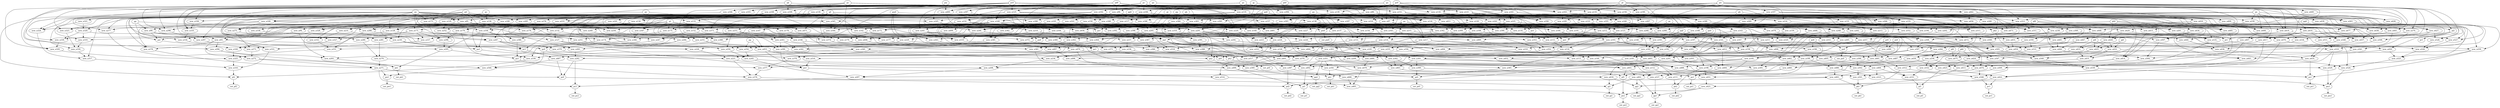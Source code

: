 digraph G {
    "new_n104_" -> "pa1";
    "new_n93_" -> "pa1";
    "new_n109_" -> "pa1";
    "new_n101_" -> "new_n93_";
    "new_n99_" -> "new_n93_";
    "new_n94_" -> "new_n93_";
    "new_n95_" -> "new_n94_";
    "new_n97_" -> "new_n94_";
    "new_n96_" -> "new_n95_";
    "pa" -> "new_n95_";
    "pd0" -> "new_n96_";
    "pe0" -> "new_n96_";
    "pt" -> "new_n97_";
    "new_n98_" -> "new_n97_";
    "pu" -> "new_n97_";
    "ps" -> "new_n98_";
    "pv" -> "new_n98_";
    "pp" -> "new_n99_";
    "new_n100_" -> "new_n99_";
    "pf" -> "new_n100_";
    "pa" -> "new_n100_";
    "new_n96_" -> "new_n101_";
    "new_n102_" -> "new_n101_";
    "new_n103_" -> "new_n101_";
    "pt" -> "new_n102_";
    "pu" -> "new_n102_";
    "pc0" -> "new_n103_";
    "ps" -> "new_n103_";
    "pv" -> "new_n103_";
    "new_n105_" -> "new_n104_";
    "new_n108_" -> "new_n104_";
    "pa" -> "new_n104_";
    "new_n106_" -> "new_n105_";
    "new_n107_" -> "new_n105_";
    "pv" -> "new_n106_";
    "ps" -> "new_n106_";
    "pu" -> "new_n107_";
    "pt" -> "new_n107_";
    "pe0" -> "new_n108_";
    "pd0" -> "new_n108_";
    "pz" -> "new_n109_";
    "pk" -> "new_n109_";
    "new_n111_" -> "pb2";
    "new_n198_" -> "pb2";
    "new_n195_" -> "new_n111_";
    "new_n181_" -> "new_n111_";
    "new_n112_" -> "new_n111_";
    "py1" -> "new_n112_";
    "new_n144_" -> "new_n112_";
    "new_n113_" -> "new_n112_";
    "new_n114_" -> "new_n113_";
    "new_n126_" -> "new_n113_";
    "new_n141_" -> "new_n113_";
    "new_n115_" -> "new_n114_";
    "new_n123_" -> "new_n114_";
    "new_n122_" -> "new_n115_";
    "new_n116_" -> "new_n115_";
    "new_n120_" -> "new_n115_";
    "pt" -> "new_n116_";
    "new_n119_" -> "new_n116_";
    "new_n117_" -> "new_n116_";
    "new_n118_" -> "new_n117_";
    "new_n119_" -> "new_n117_";
    "pw" -> "new_n117_";
    "pt" -> "new_n118_";
    "pu" -> "new_n118_";
    "ps" -> "new_n119_";
    "pv" -> "new_n119_";
    "pc0" -> "new_n120_";
    "new_n121_" -> "new_n120_";
    "pd0" -> "new_n121_";
    "pe0" -> "new_n121_";
    "new_n106_" -> "new_n122_";
    "new_n107_" -> "new_n122_";
    "pa0" -> "new_n122_";
    "new_n124_" -> "new_n123_";
    "new_n125_" -> "new_n123_";
    "pr" -> "new_n123_";
    "new_n102_" -> "new_n124_";
    "new_n106_" -> "new_n124_";
    "pa0" -> "new_n124_";
    "pc0" -> "new_n125_";
    "pe0" -> "new_n125_";
    "pd0" -> "new_n125_";
    "new_n137_" -> "new_n126_";
    "new_n127_" -> "new_n126_";
    "new_n128_" -> "new_n127_";
    "new_n132_" -> "new_n127_";
    "new_n129_" -> "new_n128_";
    "new_n131_" -> "new_n128_";
    "pa" -> "new_n128_";
    "pc" -> "new_n129_";
    "pd" -> "new_n129_";
    "new_n130_" -> "new_n129_";
    "pd0" -> "new_n130_";
    "pc0" -> "new_n130_";
    "pe0" -> "new_n130_";
    "new_n96_" -> "new_n131_";
    "new_n102_" -> "new_n131_";
    "new_n119_" -> "new_n131_";
    "new_n133_" -> "new_n132_";
    "new_n134_" -> "new_n132_";
    "new_n136_" -> "new_n132_";
    "new_n130_" -> "new_n133_";
    "pa" -> "new_n133_";
    "new_n135_" -> "new_n134_";
    "new_n119_" -> "new_n134_";
    "pt" -> "new_n135_";
    "pu" -> "new_n135_";
    "pd" -> "new_n136_";
    "pc" -> "new_n136_";
    "new_n138_" -> "new_n137_";
    "new_n140_" -> "new_n137_";
    "new_n139_" -> "new_n138_";
    "pc0" -> "new_n138_";
    "pd0" -> "new_n139_";
    "pe0" -> "new_n139_";
    "pb0" -> "new_n140_";
    "new_n118_" -> "new_n140_";
    "new_n106_" -> "new_n140_";
    "new_n138_" -> "new_n141_";
    "new_n143_" -> "new_n141_";
    "new_n142_" -> "new_n141_";
    "new_n136_" -> "new_n142_";
    "new_n117_" -> "new_n142_";
    "new_n130_" -> "new_n142_";
    "pr" -> "new_n143_";
    "new_n124_" -> "new_n143_";
    "new_n122_" -> "new_n143_";
    "new_n145_" -> "new_n144_";
    "new_n153_" -> "new_n144_";
    "new_n158_" -> "new_n144_";
    "new_n146_" -> "new_n145_";
    "new_n152_" -> "new_n145_";
    "new_n148_" -> "new_n145_";
    "new_n147_" -> "new_n146_";
    "new_n100_" -> "new_n146_";
    "new_n120_" -> "new_n147_";
    "new_n140_" -> "new_n147_";
    "new_n130_" -> "new_n148_";
    "new_n140_" -> "new_n148_";
    "new_n149_" -> "new_n148_";
    "new_n150_" -> "new_n149_";
    "new_n151_" -> "new_n149_";
    "new_n98_" -> "new_n150_";
    "pt" -> "new_n150_";
    "pe0" -> "new_n151_";
    "pd0" -> "new_n151_";
    "pc0" -> "new_n151_";
    "new_n133_" -> "new_n152_";
    "new_n150_" -> "new_n152_";
    "new_n138_" -> "new_n153_";
    "new_n116_" -> "new_n153_";
    "new_n154_" -> "new_n153_";
    "py" -> "new_n154_";
    "new_n157_" -> "new_n154_";
    "new_n155_" -> "new_n154_";
    "new_n98_" -> "new_n155_";
    "new_n156_" -> "new_n155_";
    "pt" -> "new_n155_";
    "pc0" -> "new_n156_";
    "pd0" -> "new_n156_";
    "pe0" -> "new_n156_";
    "new_n109_" -> "new_n157_";
    "pa0" -> "new_n157_";
    "new_n167_" -> "new_n158_";
    "new_n164_" -> "new_n158_";
    "new_n159_" -> "new_n158_";
    "new_n162_" -> "new_n159_";
    "new_n160_" -> "new_n159_";
    "new_n120_" -> "new_n159_";
    "new_n161_" -> "new_n160_";
    "new_n135_" -> "new_n160_";
    "ps" -> "new_n161_";
    "pv" -> "new_n161_";
    "new_n163_" -> "new_n162_";
    "new_n118_" -> "new_n162_";
    "ps" -> "new_n163_";
    "pv" -> "new_n163_";
    "pw" -> "new_n163_";
    "new_n165_" -> "new_n164_";
    "pe0" -> "new_n164_";
    "new_n102_" -> "new_n165_";
    "new_n166_" -> "new_n165_";
    "pv" -> "new_n165_";
    "pc0" -> "new_n166_";
    "ps" -> "new_n166_";
    "pd0" -> "new_n166_";
    "pl" -> "new_n167_";
    "pa0" -> "new_n167_";
    "new_n168_" -> "new_n167_";
    "pl" -> "new_n168_";
    "pz" -> "new_n168_";
    "pw" -> "new_n168_";
    "new_n170_" -> "py1";
    "new_n174_" -> "py1";
    "new_n177_" -> "py1";
    "new_n172_" -> "new_n170_";
    "new_n171_" -> "new_n170_";
    "new_n173_" -> "new_n170_";
    "new_n117_" -> "new_n171_";
    "new_n108_" -> "new_n171_";
    "pl" -> "new_n172_";
    "new_n96_" -> "new_n172_";
    "new_n124_" -> "new_n172_";
    "pc0" -> "new_n173_";
    "pa" -> "new_n173_";
    "new_n176_" -> "new_n174_";
    "new_n122_" -> "new_n174_";
    "new_n175_" -> "new_n174_";
    "new_n124_" -> "new_n175_";
    "new_n133_" -> "new_n175_";
    "pl" -> "new_n175_";
    "pl" -> "new_n176_";
    "new_n173_" -> "new_n176_";
    "new_n96_" -> "new_n176_";
    "new_n122_" -> "new_n177_";
    "new_n178_" -> "new_n177_";
    "new_n179_" -> "new_n177_";
    "new_n133_" -> "new_n178_";
    "pl" -> "new_n178_";
    "new_n140_" -> "new_n179_";
    "new_n180_" -> "new_n179_";
    "pa" -> "new_n180_";
    "pe" -> "new_n180_";
    "new_n151_" -> "new_n180_";
    "new_n192_" -> "new_n181_";
    "new_n194_" -> "new_n181_";
    "new_n182_" -> "new_n181_";
    "pn0" -> "new_n182_";
    "new_n183_" -> "new_n182_";
    "new_n191_" -> "new_n182_";
    "pq0" -> "new_n183_";
    "new_n184_" -> "new_n183_";
    "new_n188_" -> "new_n183_";
    "new_n185_" -> "new_n184_";
    "new_n186_" -> "new_n184_";
    "new_n187_" -> "new_n184_";
    "new_n135_" -> "new_n185_";
    "new_n163_" -> "new_n185_";
    "pj" -> "new_n186_";
    "new_n125_" -> "new_n186_";
    "pm0" -> "new_n187_";
    "pp0" -> "new_n187_";
    "pf0" -> "new_n188_";
    "ph0" -> "new_n188_";
    "new_n189_" -> "new_n188_";
    "new_n163_" -> "new_n189_";
    "new_n156_" -> "new_n189_";
    "new_n190_" -> "new_n189_";
    "pt" -> "new_n190_";
    "pu" -> "new_n190_";
    "pj" -> "new_n190_";
    "new_n185_" -> "new_n191_";
    "new_n120_" -> "new_n191_";
    "new_n188_" -> "new_n192_";
    "new_n193_" -> "new_n192_";
    "pn0" -> "new_n192_";
    "new_n184_" -> "new_n193_";
    "pq0" -> "new_n193_";
    "new_n189_" -> "new_n194_";
    "pf0" -> "new_n194_";
    "pr0" -> "new_n195_";
    "new_n196_" -> "new_n195_";
    "ps0" -> "new_n195_";
    "po0" -> "new_n196_";
    "new_n197_" -> "new_n196_";
    "pn0" -> "new_n197_";
    "pq0" -> "new_n197_";
    "new_n184_" -> "new_n197_";
    "new_n199_" -> "new_n198_";
    "new_n201_" -> "new_n198_";
    "new_n203_" -> "new_n198_";
    "po0" -> "new_n199_";
    "new_n200_" -> "new_n199_";
    "new_n197_" -> "new_n199_";
    "ps0" -> "new_n200_";
    "pr0" -> "new_n200_";
    "po0" -> "new_n201_";
    "new_n197_" -> "new_n201_";
    "new_n202_" -> "new_n201_";
    "new_n189_" -> "new_n202_";
    "ph0" -> "new_n202_";
    "new_n160_" -> "new_n203_";
    "new_n138_" -> "new_n203_";
    "new_n204_" -> "new_n203_";
    "new_n187_" -> "new_n204_";
    "new_n205_" -> "new_n204_";
    "new_n185_" -> "new_n205_";
    "new_n186_" -> "new_n205_";
    "new_n207_" -> "pc2";
    "new_n271_" -> "pc2";
    "new_n282_" -> "pc2";
    "new_n208_" -> "new_n207_";
    "new_n245_" -> "new_n207_";
    "new_n258_" -> "new_n207_";
    "new_n209_" -> "new_n208_";
    "new_n221_" -> "new_n208_";
    "new_n234_" -> "new_n208_";
    "pq1" -> "new_n209_";
    "new_n210_" -> "new_n209_";
    "new_n215_" -> "new_n210_";
    "new_n217_" -> "new_n210_";
    "new_n211_" -> "new_n210_";
    "new_n156_" -> "new_n211_";
    "new_n212_" -> "new_n211_";
    "new_n213_" -> "new_n211_";
    "pr" -> "new_n212_";
    "new_n124_" -> "new_n212_";
    "new_n214_" -> "new_n213_";
    "new_n105_" -> "new_n213_";
    "new_n96_" -> "new_n213_";
    "new_n109_" -> "new_n214_";
    "pw" -> "new_n214_";
    "pd" -> "new_n215_";
    "new_n139_" -> "new_n215_";
    "new_n216_" -> "new_n215_";
    "new_n106_" -> "new_n216_";
    "new_n118_" -> "new_n216_";
    "pb0" -> "new_n216_";
    "new_n216_" -> "new_n217_";
    "new_n96_" -> "new_n217_";
    "new_n220_" -> "pq1";
    "new_n219_" -> "pq1";
    "pa0" -> "pq1";
    "pe0" -> "new_n219_";
    "new_n165_" -> "new_n219_";
    "new_n97_" -> "new_n220_";
    "new_n108_" -> "new_n220_";
    "new_n230_" -> "new_n221_";
    "new_n228_" -> "new_n221_";
    "new_n222_" -> "new_n221_";
    "new_n223_" -> "new_n222_";
    "new_n224_" -> "new_n222_";
    "new_n226_" -> "new_n222_";
    "py" -> "new_n223_";
    "pa0" -> "new_n223_";
    "new_n220_" -> "new_n223_";
    "new_n108_" -> "new_n224_";
    "new_n225_" -> "new_n224_";
    "new_n149_" -> "new_n224_";
    "new_n161_" -> "new_n225_";
    "new_n118_" -> "new_n225_";
    "new_n168_" -> "new_n226_";
    "new_n219_" -> "new_n226_";
    "new_n227_" -> "new_n226_";
    "new_n162_" -> "new_n227_";
    "new_n160_" -> "new_n227_";
    "new_n125_" -> "new_n227_";
    "new_n125_" -> "new_n228_";
    "new_n140_" -> "new_n228_";
    "new_n229_" -> "new_n228_";
    "new_n219_" -> "new_n229_";
    "pz" -> "new_n229_";
    "pl" -> "new_n229_";
    "new_n231_" -> "new_n230_";
    "new_n233_" -> "new_n230_";
    "pa" -> "new_n230_";
    "new_n232_" -> "new_n231_";
    "new_n108_" -> "new_n231_";
    "new_n102_" -> "new_n232_";
    "new_n119_" -> "new_n232_";
    "pc0" -> "new_n233_";
    "px" -> "new_n233_";
    "new_n235_" -> "new_n234_";
    "new_n236_" -> "new_n234_";
    "new_n242_" -> "new_n234_";
    "new_n193_" -> "new_n235_";
    "pn0" -> "new_n235_";
    "new_n241_" -> "new_n236_";
    "new_n237_" -> "new_n236_";
    "py" -> "new_n237_";
    "new_n131_" -> "new_n237_";
    "new_n238_" -> "new_n237_";
    "new_n239_" -> "new_n238_";
    "new_n240_" -> "new_n238_";
    "new_n96_" -> "new_n239_";
    "px" -> "new_n239_";
    "new_n98_" -> "new_n240_";
    "new_n135_" -> "new_n240_";
    "new_n117_" -> "new_n241_";
    "new_n121_" -> "new_n241_";
    "pc0" -> "new_n241_";
    "new_n243_" -> "new_n242_";
    "new_n132_" -> "new_n242_";
    "new_n244_" -> "new_n242_";
    "new_n147_" -> "new_n243_";
    "pf" -> "new_n243_";
    "pj" -> "new_n244_";
    "new_n156_" -> "new_n244_";
    "new_n185_" -> "new_n244_";
    "py0" -> "new_n245_";
    "new_n250_" -> "new_n245_";
    "new_n254_" -> "new_n245_";
    "new_n94_" -> "py0";
    "py" -> "py0";
    "new_n247_" -> "py0";
    "new_n152_" -> "new_n247_";
    "new_n248_" -> "new_n247_";
    "new_n249_" -> "new_n247_";
    "pc0" -> "new_n248_";
    "new_n160_" -> "new_n248_";
    "new_n95_" -> "new_n248_";
    "new_n95_" -> "new_n249_";
    "new_n225_" -> "new_n249_";
    "new_n142_" -> "new_n250_";
    "new_n253_" -> "new_n250_";
    "new_n251_" -> "new_n250_";
    "new_n130_" -> "new_n251_";
    "new_n140_" -> "new_n251_";
    "new_n252_" -> "new_n251_";
    "new_n129_" -> "new_n252_";
    "new_n134_" -> "new_n252_";
    "new_n140_" -> "new_n253_";
    "new_n151_" -> "new_n253_";
    "pe" -> "new_n253_";
    "pg" -> "new_n254_";
    "new_n255_" -> "new_n254_";
    "new_n257_" -> "new_n254_";
    "new_n131_" -> "new_n255_";
    "new_n129_" -> "new_n255_";
    "new_n256_" -> "new_n255_";
    "new_n232_" -> "new_n256_";
    "new_n130_" -> "new_n256_";
    "pd" -> "new_n256_";
    "new_n143_" -> "new_n257_";
    "new_n156_" -> "new_n257_";
    "new_n259_" -> "new_n258_";
    "new_n264_" -> "new_n258_";
    "new_n263_" -> "new_n259_";
    "new_n239_" -> "new_n259_";
    "pt1" -> "new_n259_";
    "new_n262_" -> "pt1";
    "new_n156_" -> "pt1";
    "new_n261_" -> "pt1";
    "new_n131_" -> "new_n261_";
    "new_n233_" -> "new_n261_";
    "new_n117_" -> "new_n262_";
    "new_n134_" -> "new_n262_";
    "new_n140_" -> "new_n262_";
    "new_n107_" -> "new_n263_";
    "new_n119_" -> "new_n263_";
    "new_n270_" -> "new_n264_";
    "new_n265_" -> "new_n264_";
    "new_n266_" -> "new_n265_";
    "new_n268_" -> "new_n265_";
    "new_n267_" -> "new_n266_";
    "new_n107_" -> "new_n266_";
    "pb" -> "new_n266_";
    "new_n163_" -> "new_n267_";
    "new_n156_" -> "new_n267_";
    "new_n269_" -> "new_n268_";
    "new_n98_" -> "new_n268_";
    "new_n156_" -> "new_n268_";
    "new_n107_" -> "new_n269_";
    "px" -> "new_n269_";
    "pb" -> "new_n269_";
    "new_n263_" -> "new_n270_";
    "new_n96_" -> "new_n270_";
    "pw" -> "new_n270_";
    "new_n278_" -> "new_n271_";
    "new_n272_" -> "new_n271_";
    "new_n279_" -> "new_n271_";
    "new_n277_" -> "new_n272_";
    "new_n93_" -> "new_n272_";
    "new_n273_" -> "new_n272_";
    "new_n128_" -> "new_n273_";
    "pi2" -> "new_n273_";
    "new_n275_" -> "new_n273_";
    "new_n99_" -> "pi2";
    "new_n162_" -> "pi2";
    "new_n156_" -> "pi2";
    "pd" -> "new_n275_";
    "new_n100_" -> "new_n275_";
    "new_n276_" -> "new_n275_";
    "new_n135_" -> "new_n276_";
    "new_n125_" -> "new_n276_";
    "new_n119_" -> "new_n276_";
    "pl" -> "new_n277_";
    "pa0" -> "new_n277_";
    "pw" -> "new_n277_";
    "new_n93_" -> "new_n278_";
    "pa0" -> "new_n278_";
    "pl" -> "new_n278_";
    "new_n280_" -> "new_n279_";
    "new_n281_" -> "new_n279_";
    "pc0" -> "new_n280_";
    "new_n100_" -> "new_n280_";
    "new_n171_" -> "new_n280_";
    "new_n143_" -> "new_n281_";
    "new_n125_" -> "new_n281_";
    "pa" -> "new_n281_";
    "pa1" -> "new_n282_";
    "py1" -> "new_n282_";
    "new_n283_" -> "new_n282_";
    "pw" -> "new_n283_";
    "new_n104_" -> "new_n283_";
    "new_n284_" -> "new_n283_";
    "new_n212_" -> "new_n284_";
    "new_n285_" -> "new_n284_";
    "pe0" -> "new_n285_";
    "new_n166_" -> "new_n285_";
    "pa" -> "new_n285_";
    "new_n230_" -> "pc1";
    "new_n287_" -> "pc1";
    "new_n132_" -> "pc1";
    "pe0" -> "new_n287_";
    "new_n288_" -> "new_n287_";
    "pa" -> "new_n287_";
    "pd0" -> "new_n288_";
    "new_n216_" -> "new_n288_";
    "pd" -> "new_n288_";
    "new_n217_" -> "pa2";
    "new_n291_" -> "pa2";
    "new_n290_" -> "pa2";
    "new_n243_" -> "new_n290_";
    "new_n287_" -> "new_n290_";
    "new_n253_" -> "new_n290_";
    "new_n140_" -> "new_n291_";
    "new_n121_" -> "new_n291_";
    "pc0" -> "new_n291_";
    "new_n293_" -> "pb1";
    "new_n272_" -> "pb1";
    "new_n295_" -> "pb1";
    "pl" -> "new_n293_";
    "new_n294_" -> "new_n293_";
    "new_n174_" -> "new_n293_";
    "new_n93_" -> "new_n294_";
    "new_n109_" -> "new_n294_";
    "new_n297_" -> "new_n295_";
    "new_n104_" -> "new_n295_";
    "new_n296_" -> "new_n295_";
    "new_n173_" -> "new_n296_";
    "new_n171_" -> "new_n296_";
    "new_n179_" -> "new_n296_";
    "new_n298_" -> "new_n297_";
    "pw" -> "new_n297_";
    "pl" -> "new_n298_";
    "pk" -> "new_n298_";
    "pz" -> "new_n298_";
    "new_n199_" -> "pe1";
    "new_n305_" -> "pe1";
    "new_n300_" -> "pe1";
    "new_n301_" -> "new_n300_";
    "new_n302_" -> "new_n300_";
    "new_n114_" -> "new_n301_";
    "new_n222_" -> "new_n301_";
    "new_n137_" -> "new_n302_";
    "new_n303_" -> "new_n302_";
    "pq1" -> "new_n303_";
    "new_n217_" -> "new_n303_";
    "new_n304_" -> "new_n303_";
    "pt" -> "new_n304_";
    "new_n151_" -> "new_n304_";
    "new_n119_" -> "new_n304_";
    "new_n306_" -> "new_n305_";
    "new_n265_" -> "new_n305_";
    "new_n314_" -> "new_n305_";
    "new_n307_" -> "new_n306_";
    "new_n158_" -> "new_n306_";
    "new_n313_" -> "new_n307_";
    "new_n164_" -> "new_n307_";
    "new_n308_" -> "new_n307_";
    "new_n309_" -> "new_n308_";
    "new_n310_" -> "new_n308_";
    "new_n311_" -> "new_n308_";
    "new_n97_" -> "new_n309_";
    "new_n121_" -> "new_n309_";
    "new_n150_" -> "new_n310_";
    "new_n121_" -> "new_n310_";
    "pc0" -> "new_n310_";
    "new_n312_" -> "new_n311_";
    "new_n98_" -> "new_n311_";
    "new_n125_" -> "new_n311_";
    "px" -> "new_n312_";
    "pw" -> "new_n312_";
    "new_n107_" -> "new_n312_";
    "pz" -> "new_n313_";
    "pa0" -> "new_n313_";
    "pl" -> "new_n313_";
    "new_n138_" -> "new_n314_";
    "new_n143_" -> "new_n314_";
    "new_n215_" -> "new_n314_";
    "new_n316_" -> "pf2";
    "pa" -> "pf2";
    "new_n339_" -> "pf2";
    "new_n317_" -> "new_n316_";
    "new_n333_" -> "new_n316_";
    "new_n325_" -> "new_n316_";
    "new_n324_" -> "new_n317_";
    "new_n318_" -> "new_n317_";
    "pa0" -> "new_n317_";
    "new_n323_" -> "new_n318_";
    "new_n321_" -> "new_n318_";
    "new_n319_" -> "new_n318_";
    "new_n125_" -> "new_n319_";
    "new_n322_" -> "new_n319_";
    "new_n320_" -> "new_n319_";
    "new_n321_" -> "new_n320_";
    "new_n98_" -> "new_n320_";
    "new_n96_" -> "new_n321_";
    "new_n102_" -> "new_n321_";
    "new_n102_" -> "new_n322_";
    "new_n106_" -> "new_n322_";
    "new_n106_" -> "new_n323_";
    "pc0" -> "new_n323_";
    "pl" -> "new_n323_";
    "new_n130_" -> "new_n324_";
    "new_n125_" -> "new_n324_";
    "new_n105_" -> "new_n324_";
    "new_n326_" -> "new_n325_";
    "new_n329_" -> "new_n325_";
    "new_n331_" -> "new_n325_";
    "new_n328_" -> "new_n326_";
    "new_n327_" -> "new_n326_";
    "pc0" -> "new_n326_";
    "new_n96_" -> "new_n327_";
    "new_n150_" -> "new_n327_";
    "new_n171_" -> "new_n327_";
    "new_n131_" -> "new_n328_";
    "new_n136_" -> "new_n328_";
    "pz" -> "new_n329_";
    "pw" -> "new_n329_";
    "new_n330_" -> "new_n329_";
    "new_n108_" -> "new_n330_";
    "new_n105_" -> "new_n330_";
    "new_n320_" -> "new_n330_";
    "new_n332_" -> "new_n331_";
    "new_n252_" -> "new_n331_";
    "new_n288_" -> "new_n331_";
    "new_n231_" -> "new_n332_";
    "new_n233_" -> "new_n332_";
    "new_n337_" -> "new_n333_";
    "new_n334_" -> "new_n333_";
    "pf" -> "new_n333_";
    "new_n101_" -> "new_n334_";
    "new_n335_" -> "new_n334_";
    "pp" -> "new_n334_";
    "new_n336_" -> "new_n335_";
    "new_n96_" -> "new_n335_";
    "pw" -> "new_n335_";
    "new_n98_" -> "new_n336_";
    "pu" -> "new_n336_";
    "new_n171_" -> "new_n337_";
    "new_n147_" -> "new_n337_";
    "new_n338_" -> "new_n337_";
    "pd" -> "new_n338_";
    "new_n276_" -> "new_n338_";
    "new_n346_" -> "new_n339_";
    "new_n179_" -> "new_n339_";
    "new_n340_" -> "new_n339_";
    "pu0" -> "new_n340_";
    "new_n344_" -> "new_n340_";
    "new_n342_" -> "pu0";
    "new_n320_" -> "pu0";
    "new_n343_" -> "pu0";
    "new_n225_" -> "new_n342_";
    "new_n96_" -> "new_n342_";
    "pa" -> "new_n343_";
    "py" -> "new_n343_";
    "pc0" -> "new_n344_";
    "new_n345_" -> "new_n344_";
    "new_n160_" -> "new_n344_";
    "pa" -> "new_n345_";
    "new_n96_" -> "new_n345_";
    "new_n347_" -> "new_n346_";
    "pb" -> "new_n346_";
    "new_n312_" -> "new_n346_";
    "new_n156_" -> "new_n347_";
    "new_n98_" -> "new_n347_";
    "new_n348_" -> "new_n347_";
    "new_n108_" -> "new_n348_";
    "new_n119_" -> "new_n348_";
    "new_n300_" -> "pd1";
    "new_n350_" -> "pd1";
    "new_n365_" -> "pd1";
    "new_n351_" -> "new_n350_";
    "new_n182_" -> "new_n350_";
    "new_n361_" -> "new_n350_";
    "new_n359_" -> "new_n351_";
    "new_n356_" -> "new_n351_";
    "new_n352_" -> "new_n351_";
    "new_n151_" -> "new_n352_";
    "new_n122_" -> "new_n352_";
    "new_n353_" -> "new_n352_";
    "new_n355_" -> "new_n353_";
    "new_n105_" -> "new_n353_";
    "po1" -> "new_n353_";
    "new_n124_" -> "po1";
    "new_n151_" -> "po1";
    "pz" -> "new_n355_";
    "pw" -> "new_n355_";
    "new_n121_" -> "new_n355_";
    "new_n229_" -> "new_n356_";
    "pn1" -> "new_n356_";
    "new_n212_" -> "pn1";
    "new_n358_" -> "pn1";
    "pc0" -> "new_n358_";
    "new_n121_" -> "new_n358_";
    "ps" -> "new_n358_";
    "new_n360_" -> "new_n359_";
    "new_n312_" -> "new_n359_";
    "new_n348_" -> "new_n360_";
    "pb" -> "new_n360_";
    "new_n362_" -> "new_n361_";
    "new_n363_" -> "new_n361_";
    "new_n364_" -> "new_n361_";
    "new_n309_" -> "new_n362_";
    "new_n164_" -> "new_n362_";
    "pa0" -> "new_n362_";
    "pm0" -> "new_n363_";
    "new_n205_" -> "new_n363_";
    "pp0" -> "new_n363_";
    "new_n241_" -> "new_n364_";
    "new_n268_" -> "new_n364_";
    "new_n291_" -> "new_n364_";
    "new_n195_" -> "new_n365_";
    "new_n193_" -> "new_n365_";
    "new_n366_" -> "new_n365_";
    "pm0" -> "new_n366_";
    "new_n205_" -> "new_n366_";
    "new_n367_" -> "new_n366_";
    "new_n244_" -> "new_n367_";
    "new_n266_" -> "new_n367_";
    "new_n369_" -> "pg2";
    "new_n351_" -> "pg2";
    "new_n374_" -> "new_n369_";
    "new_n371_" -> "new_n369_";
    "new_n370_" -> "new_n369_";
    "new_n222_" -> "new_n370_";
    "new_n303_" -> "new_n370_";
    "new_n373_" -> "new_n371_";
    "new_n372_" -> "new_n371_";
    "new_n265_" -> "new_n371_";
    "new_n232_" -> "new_n372_";
    "new_n120_" -> "new_n372_";
    "new_n253_" -> "new_n372_";
    "new_n117_" -> "new_n373_";
    "new_n136_" -> "new_n373_";
    "new_n130_" -> "new_n373_";
    "pc0" -> "new_n374_";
    "new_n171_" -> "new_n374_";
    "pf" -> "new_n374_";
    "new_n376_" -> "pd2";
    "new_n387_" -> "pd2";
    "new_n201_" -> "pd2";
    "px1" -> "new_n376_";
    "new_n221_" -> "new_n376_";
    "new_n377_" -> "new_n376_";
    "new_n378_" -> "new_n377_";
    "new_n279_" -> "new_n377_";
    "new_n314_" -> "new_n377_";
    "pq1" -> "new_n378_";
    "new_n379_" -> "new_n378_";
    "new_n381_" -> "new_n378_";
    "new_n287_" -> "new_n379_";
    "new_n380_" -> "new_n379_";
    "new_n275_" -> "new_n379_";
    "pl" -> "new_n380_";
    "pz" -> "new_n380_";
    "new_n164_" -> "new_n380_";
    "new_n384_" -> "new_n381_";
    "new_n383_" -> "new_n381_";
    "new_n382_" -> "new_n381_";
    "new_n160_" -> "new_n382_";
    "new_n140_" -> "new_n382_";
    "new_n138_" -> "new_n382_";
    "new_n102_" -> "new_n383_";
    "new_n161_" -> "new_n383_";
    "pc0" -> "new_n383_";
    "ph" -> "new_n384_";
    "pi" -> "new_n384_";
    "pq" -> "new_n384_";
    "new_n284_" -> "px1";
    "new_n386_" -> "px1";
    "new_n295_" -> "px1";
    "new_n104_" -> "new_n386_";
    "new_n109_" -> "new_n386_";
    "pl" -> "new_n386_";
    "new_n235_" -> "new_n387_";
    "new_n388_" -> "new_n387_";
    "new_n389_" -> "new_n388_";
    "new_n153_" -> "new_n388_";
    "new_n391_" -> "new_n388_";
    "new_n390_" -> "new_n389_";
    "pf" -> "new_n389_";
    "pp" -> "new_n389_";
    "new_n156_" -> "new_n390_";
    "new_n162_" -> "new_n390_";
    "new_n101_" -> "new_n390_";
    "new_n392_" -> "new_n391_";
    "new_n398_" -> "new_n391_";
    "pz1" -> "new_n391_";
    "new_n396_" -> "new_n392_";
    "new_n395_" -> "new_n392_";
    "new_n393_" -> "new_n392_";
    "po" -> "new_n393_";
    "new_n394_" -> "new_n393_";
    "new_n139_" -> "new_n393_";
    "pb0" -> "new_n394_";
    "pc0" -> "new_n394_";
    "px" -> "new_n395_";
    "new_n119_" -> "new_n395_";
    "new_n102_" -> "new_n395_";
    "new_n135_" -> "new_n396_";
    "new_n106_" -> "new_n396_";
    "new_n397_" -> "new_n396_";
    "pv" -> "new_n397_";
    "pn" -> "new_n397_";
    "new_n384_" -> "new_n398_";
    "new_n162_" -> "new_n398_";
    "new_n138_" -> "new_n398_";
    "new_n393_" -> "pz1";
    "new_n400_" -> "pz1";
    "pm" -> "new_n400_";
    "pn" -> "new_n400_";
    "pv" -> "new_n400_";
    "new_n402_" -> "pg1";
    "new_n413_" -> "pg1";
    "new_n418_" -> "pg1";
    "new_n403_" -> "new_n402_";
    "new_n404_" -> "new_n402_";
    "new_n195_" -> "new_n403_";
    "new_n241_" -> "new_n403_";
    "new_n351_" -> "new_n403_";
    "new_n405_" -> "new_n404_";
    "new_n182_" -> "new_n404_";
    "new_n412_" -> "new_n404_";
    "new_n215_" -> "new_n405_";
    "new_n406_" -> "new_n405_";
    "new_n411_" -> "new_n406_";
    "new_n407_" -> "new_n406_";
    "new_n211_" -> "new_n406_";
    "pw" -> "new_n407_";
    "new_n410_" -> "new_n407_";
    "new_n408_" -> "new_n407_";
    "px" -> "new_n408_";
    "pa0" -> "new_n408_";
    "new_n409_" -> "new_n408_";
    "new_n156_" -> "new_n409_";
    "new_n118_" -> "new_n409_";
    "new_n119_" -> "new_n409_";
    "new_n322_" -> "new_n410_";
    "pe0" -> "new_n410_";
    "new_n139_" -> "new_n411_";
    "new_n394_" -> "new_n411_";
    "po" -> "new_n411_";
    "new_n193_" -> "new_n412_";
    "new_n257_" -> "new_n412_";
    "new_n141_" -> "new_n412_";
    "new_n417_" -> "new_n413_";
    "new_n414_" -> "new_n413_";
    "new_n258_" -> "new_n413_";
    "new_n121_" -> "new_n414_";
    "new_n225_" -> "new_n414_";
    "new_n415_" -> "new_n414_";
    "new_n157_" -> "new_n415_";
    "new_n416_" -> "new_n415_";
    "new_n161_" -> "new_n416_";
    "new_n107_" -> "new_n416_";
    "pe0" -> "new_n416_";
    "new_n410_" -> "new_n417_";
    "px" -> "new_n417_";
    "new_n291_" -> "new_n418_";
    "new_n419_" -> "new_n418_";
    "new_n393_" -> "new_n419_";
    "pv" -> "new_n419_";
    "pn" -> "new_n419_";
    "pf1" -> "pe2";
    "new_n421_" -> "pe2";
    "new_n465_" -> "pe2";
    "new_n422_" -> "new_n421_";
    "new_n451_" -> "new_n421_";
    "new_n423_" -> "new_n422_";
    "new_n435_" -> "new_n422_";
    "new_n443_" -> "new_n422_";
    "new_n424_" -> "new_n423_";
    "new_n430_" -> "new_n423_";
    "new_n431_" -> "new_n423_";
    "new_n425_" -> "new_n424_";
    "pk0" -> "new_n424_";
    "pi0" -> "new_n425_";
    "pj0" -> "new_n425_";
    "new_n426_" -> "new_n425_";
    "ph0" -> "new_n426_";
    "new_n429_" -> "new_n426_";
    "new_n427_" -> "new_n426_";
    "new_n98_" -> "new_n427_";
    "new_n135_" -> "new_n427_";
    "new_n428_" -> "new_n427_";
    "pe0" -> "new_n428_";
    "pd0" -> "new_n428_";
    "px" -> "new_n428_";
    "pf0" -> "new_n429_";
    "pg0" -> "new_n429_";
    "pk0" -> "new_n430_";
    "new_n425_" -> "new_n430_";
    "pl0" -> "new_n430_";
    "new_n432_" -> "new_n431_";
    "new_n433_" -> "new_n431_";
    "new_n434_" -> "new_n431_";
    "pi0" -> "new_n432_";
    "new_n426_" -> "new_n432_";
    "pj0" -> "new_n432_";
    "new_n426_" -> "new_n433_";
    "pi0" -> "new_n433_";
    "new_n160_" -> "new_n434_";
    "new_n130_" -> "new_n434_";
    "new_n442_" -> "new_n435_";
    "new_n436_" -> "new_n435_";
    "new_n441_" -> "new_n435_";
    "new_n101_" -> "new_n436_";
    "new_n440_" -> "new_n436_";
    "new_n437_" -> "new_n436_";
    "new_n97_" -> "new_n437_";
    "new_n155_" -> "new_n437_";
    "new_n438_" -> "new_n437_";
    "pe0" -> "new_n438_";
    "new_n439_" -> "new_n438_";
    "new_n416_" -> "new_n438_";
    "new_n106_" -> "new_n439_";
    "new_n135_" -> "new_n439_";
    "new_n99_" -> "new_n440_";
    "pf" -> "new_n440_";
    "new_n439_" -> "new_n441_";
    "new_n109_" -> "new_n441_";
    "pe0" -> "new_n441_";
    "pk" -> "new_n442_";
    "pz" -> "new_n442_";
    "ph0" -> "new_n443_";
    "new_n450_" -> "new_n443_";
    "new_n444_" -> "new_n443_";
    "new_n447_" -> "new_n444_";
    "new_n448_" -> "new_n444_";
    "new_n445_" -> "new_n444_";
    "pw" -> "new_n445_";
    "new_n416_" -> "new_n445_";
    "new_n446_" -> "new_n445_";
    "new_n232_" -> "new_n446_";
    "new_n108_" -> "new_n446_";
    "py" -> "new_n446_";
    "new_n429_" -> "new_n447_";
    "new_n427_" -> "new_n447_";
    "new_n240_" -> "new_n448_";
    "new_n449_" -> "new_n448_";
    "pc0" -> "new_n448_";
    "pe0" -> "new_n449_";
    "pw" -> "new_n449_";
    "new_n427_" -> "new_n450_";
    "new_n429_" -> "new_n450_";
    "new_n198_" -> "new_n451_";
    "new_n258_" -> "new_n451_";
    "new_n452_" -> "new_n451_";
    "new_n453_" -> "new_n452_";
    "new_n454_" -> "new_n452_";
    "new_n458_" -> "new_n452_";
    "pg" -> "new_n453_";
    "new_n255_" -> "new_n453_";
    "new_n373_" -> "new_n453_";
    "new_n417_" -> "new_n454_";
    "pk2" -> "new_n454_";
    "new_n455_" -> "new_n454_";
    "new_n456_" -> "new_n455_";
    "new_n105_" -> "new_n455_";
    "new_n238_" -> "new_n455_";
    "new_n96_" -> "new_n456_";
    "new_n442_" -> "new_n456_";
    "py" -> "pk2";
    "pw" -> "pk2";
    "new_n131_" -> "pk2";
    "new_n216_" -> "new_n458_";
    "new_n140_" -> "new_n458_";
    "new_n125_" -> "new_n458_";
    "new_n403_" -> "pf1";
    "new_n460_" -> "pf1";
    "new_n463_" -> "pf1";
    "new_n461_" -> "new_n460_";
    "new_n462_" -> "new_n460_";
    "new_n414_" -> "new_n460_";
    "pr0" -> "new_n461_";
    "ps0" -> "new_n461_";
    "new_n196_" -> "new_n461_";
    "new_n244_" -> "new_n462_";
    "new_n158_" -> "new_n462_";
    "new_n307_" -> "new_n462_";
    "new_n301_" -> "new_n463_";
    "new_n302_" -> "new_n463_";
    "new_n464_" -> "new_n463_";
    "new_n291_" -> "new_n464_";
    "new_n314_" -> "new_n464_";
    "pz0" -> "new_n465_";
    "new_n468_" -> "new_n465_";
    "new_n479_" -> "new_n465_";
    "new_n271_" -> "pz0";
    "new_n282_" -> "pz0";
    "new_n467_" -> "pz0";
    "pc1" -> "new_n467_";
    "new_n146_" -> "new_n467_";
    "ph2" -> "new_n468_";
    "new_n387_" -> "new_n468_";
    "new_n474_" -> "new_n468_";
    "new_n243_" -> "ph2";
    "new_n472_" -> "ph2";
    "new_n470_" -> "ph2";
    "new_n374_" -> "new_n470_";
    "new_n471_" -> "new_n470_";
    "pf" -> "new_n471_";
    "pd" -> "new_n471_";
    "new_n276_" -> "new_n471_";
    "new_n390_" -> "new_n472_";
    "new_n473_" -> "new_n472_";
    "pf" -> "new_n472_";
    "new_n156_" -> "new_n473_";
    "new_n162_" -> "new_n473_";
    "new_n442_" -> "new_n473_";
    "new_n475_" -> "new_n474_";
    "new_n478_" -> "new_n474_";
    "new_n476_" -> "new_n474_";
    "pk0" -> "new_n475_";
    "pl0" -> "new_n475_";
    "new_n425_" -> "new_n475_";
    "pa0" -> "new_n476_";
    "new_n131_" -> "new_n476_";
    "new_n477_" -> "new_n476_";
    "new_n439_" -> "new_n477_";
    "new_n225_" -> "new_n477_";
    "new_n449_" -> "new_n477_";
    "new_n138_" -> "new_n478_";
    "new_n162_" -> "new_n478_";
    "new_n384_" -> "new_n478_";
    "new_n181_" -> "new_n479_";
    "new_n245_" -> "new_n479_";
    "new_n480_" -> "new_n479_";
    "new_n481_" -> "new_n480_";
    "new_n383_" -> "new_n480_";
    "new_n406_" -> "new_n480_";
    "new_n225_" -> "new_n481_";
    "pa0" -> "new_n481_";
    "pe0" -> "new_n481_";
    "new_n483_" -> "pi1";
    "new_n490_" -> "pi1";
    "new_n492_" -> "pi1";
    "new_n484_" -> "new_n483_";
    "new_n486_" -> "new_n483_";
    "new_n488_" -> "new_n483_";
    "new_n301_" -> "new_n484_";
    "new_n485_" -> "new_n484_";
    "new_n125_" -> "new_n485_";
    "new_n216_" -> "new_n485_";
    "new_n304_" -> "new_n485_";
    "new_n199_" -> "new_n486_";
    "new_n487_" -> "new_n486_";
    "new_n257_" -> "new_n487_";
    "new_n448_" -> "new_n487_";
    "new_n264_" -> "new_n487_";
    "new_n430_" -> "new_n488_";
    "new_n236_" -> "new_n488_";
    "new_n489_" -> "new_n488_";
    "new_n419_" -> "new_n489_";
    "new_n411_" -> "new_n489_";
    "pa2" -> "new_n490_";
    "new_n491_" -> "new_n490_";
    "new_n470_" -> "new_n490_";
    "pq1" -> "new_n491_";
    "new_n248_" -> "new_n491_";
    "new_n126_" -> "new_n491_";
    "new_n351_" -> "new_n492_";
    "new_n453_" -> "new_n492_";
    "new_n493_" -> "new_n492_";
    "new_n432_" -> "new_n493_";
    "new_n433_" -> "new_n493_";
    "new_n494_" -> "new_n493_";
    "new_n160_" -> "new_n494_";
    "new_n138_" -> "new_n494_";
    "new_n447_" -> "new_n494_";
    "new_n350_" -> "ph1";
    "new_n496_" -> "ph1";
    "new_n201_" -> "ph1";
    "new_n497_" -> "new_n496_";
    "new_n141_" -> "new_n496_";
    "new_n215_" -> "new_n497_";
    "new_n310_" -> "new_n497_";
    "new_n498_" -> "new_n497_";
    "pa0" -> "new_n498_";
    "new_n416_" -> "new_n498_";
    "new_n499_" -> "new_n498_";
    "new_n120_" -> "new_n499_";
    "new_n162_" -> "new_n499_";
    "new_n483_" -> "pk1";
    "new_n501_" -> "pk1";
    "new_n512_" -> "pk1";
    "new_n502_" -> "new_n501_";
    "new_n509_" -> "new_n501_";
    "new_n201_" -> "new_n501_";
    "new_n306_" -> "new_n502_";
    "new_n503_" -> "new_n502_";
    "new_n504_" -> "new_n502_";
    "new_n352_" -> "new_n503_";
    "new_n356_" -> "new_n503_";
    "new_n505_" -> "new_n504_";
    "new_n507_" -> "new_n504_";
    "new_n508_" -> "new_n504_";
    "new_n506_" -> "new_n505_";
    "new_n217_" -> "new_n505_";
    "new_n291_" -> "new_n505_";
    "new_n220_" -> "new_n506_";
    "pa0" -> "new_n506_";
    "new_n125_" -> "new_n507_";
    "new_n140_" -> "new_n507_";
    "new_n434_" -> "new_n507_";
    "new_n416_" -> "new_n508_";
    "new_n410_" -> "new_n508_";
    "pw" -> "new_n508_";
    "new_n424_" -> "new_n509_";
    "new_n510_" -> "new_n509_";
    "px" -> "new_n510_";
    "new_n511_" -> "new_n510_";
    "new_n141_" -> "new_n510_";
    "new_n410_" -> "new_n511_";
    "new_n409_" -> "new_n511_";
    "new_n461_" -> "new_n512_";
    "new_n414_" -> "new_n512_";
    "new_n402_" -> "pj1";
    "new_n514_" -> "pj1";
    "new_n418_" -> "pj1";
    "pu1" -> "new_n514_";
    "new_n517_" -> "new_n514_";
    "new_n516_" -> "pu1";
    "new_n290_" -> "pu1";
    "new_n127_" -> "pu1";
    "new_n453_" -> "new_n516_";
    "new_n470_" -> "new_n516_";
    "pq1" -> "new_n517_";
    "new_n518_" -> "new_n517_";
    "new_n520_" -> "new_n517_";
    "new_n204_" -> "new_n518_";
    "new_n519_" -> "new_n518_";
    "new_n458_" -> "new_n518_";
    "new_n156_" -> "new_n519_";
    "new_n140_" -> "new_n519_";
    "new_n244_" -> "new_n519_";
    "new_n137_" -> "new_n520_";
    "new_n446_" -> "new_n520_";
    "pl2" -> "new_n520_";
    "new_n131_" -> "pl2";
    "pw" -> "pl2";
    "new_n523_" -> "pm1";
    "new_n524_" -> "pm1";
    "new_n529_" -> "pm1";
    "new_n484_" -> "new_n523_";
    "new_n486_" -> "new_n523_";
    "new_n432_" -> "new_n524_";
    "new_n525_" -> "new_n524_";
    "new_n520_" -> "new_n524_";
    "ph0" -> "new_n525_";
    "new_n450_" -> "new_n525_";
    "new_n526_" -> "new_n525_";
    "new_n527_" -> "new_n526_";
    "new_n248_" -> "new_n526_";
    "new_n528_" -> "new_n526_";
    "new_n360_" -> "new_n527_";
    "new_n107_" -> "new_n527_";
    "px" -> "new_n527_";
    "pf0" -> "new_n528_";
    "new_n427_" -> "new_n528_";
    "pg0" -> "new_n528_";
    "new_n209_" -> "new_n529_";
    "new_n259_" -> "new_n529_";
    "new_n510_" -> "new_n529_";
    "new_n531_" -> "pl1";
    "new_n423_" -> "pl1";
    "new_n484_" -> "new_n531_";
    "new_n532_" -> "new_n531_";
    "new_n405_" -> "new_n531_";
    "new_n258_" -> "new_n532_";
    "new_n533_" -> "new_n532_";
    "new_n535_" -> "new_n532_";
    "new_n359_" -> "new_n533_";
    "new_n217_" -> "new_n533_";
    "new_n534_" -> "new_n533_";
    "new_n419_" -> "new_n534_";
    "new_n441_" -> "new_n534_";
    "py" -> "new_n535_";
    "new_n131_" -> "new_n535_";
    "new_n248_" -> "new_n535_";
    "new_n402_" -> "pp1";
    "new_n421_" -> "pp1";
    "new_n537_" -> "pp1";
    "new_n460_" -> "new_n537_";
    "new_n490_" -> "new_n537_";
    "new_n301_" -> "new_n537_";
    "new_n539_" -> "ps1";
    "new_n435_" -> "ps1";
    "new_n259_" -> "ps1";
    "new_n540_" -> "new_n539_";
    "new_n211_" -> "new_n539_";
    "new_n407_" -> "new_n539_";
    "new_n257_" -> "new_n540_";
    "new_n541_" -> "new_n540_";
    "new_n454_" -> "new_n540_";
    "new_n270_" -> "new_n541_";
    "new_n419_" -> "new_n541_";
    "new_n476_" -> "new_n541_";
    "new_n340_" -> "pt0";
    "new_n154_" -> "pt0";
    "new_n544_" -> "pw1";
    "new_n271_" -> "pw1";
    "new_n294_" -> "new_n544_";
    "py0" -> "new_n544_";
    "new_n467_" -> "new_n544_";
    "new_n546_" -> "pv1";
    "new_n422_" -> "pv1";
    "new_n512_" -> "new_n546_";
    "new_n474_" -> "new_n546_";
    "new_n547_" -> "new_n546_";
    "new_n472_" -> "new_n547_";
    "new_n307_" -> "new_n547_";
    "new_n548_" -> "new_n547_";
    "new_n384_" -> "new_n548_";
    "new_n383_" -> "new_n548_";
    "pl2" -> "new_n548_";
    "new_n157_" -> "pw0";
    "new_n155_" -> "pw0";
    "new_n155_" -> "px0";
    "pa0" -> "px0";
    "new_n551_" -> "px0";
    "new_n343_" -> "new_n551_";
    "new_n342_" -> "new_n551_";
    "new_n552_" -> "new_n551_";
    "new_n155_" -> "new_n552_";
    "py" -> "new_n552_";
    "pl2" -> "pr1";
    "pb2" -> "out_pb2";
    "pc2" -> "out_pc2";
    "pb1" -> "out_pb1";
    "pe1" -> "out_pe1";
    "pf2" -> "out_pf2";
    "pd1" -> "out_pd1";
    "pg2" -> "out_pg2";
    "pd2" -> "out_pd2";
    "pg1" -> "out_pg1";
    "pe2" -> "out_pe2";
    "pi1" -> "out_pi1";
    "ph1" -> "out_ph1";
    "pk1" -> "out_pk1";
    "pj1" -> "out_pj1";
    "pm1" -> "out_pm1";
    "pl1" -> "out_pl1";
    "pp1" -> "out_pp1";
    "ps1" -> "out_ps1";
    "pt0" -> "out_pt0";
    "pw1" -> "out_pw1";
    "pv1" -> "out_pv1";
    "pw0" -> "out_pw0";
    "px0" -> "out_px0";
}
